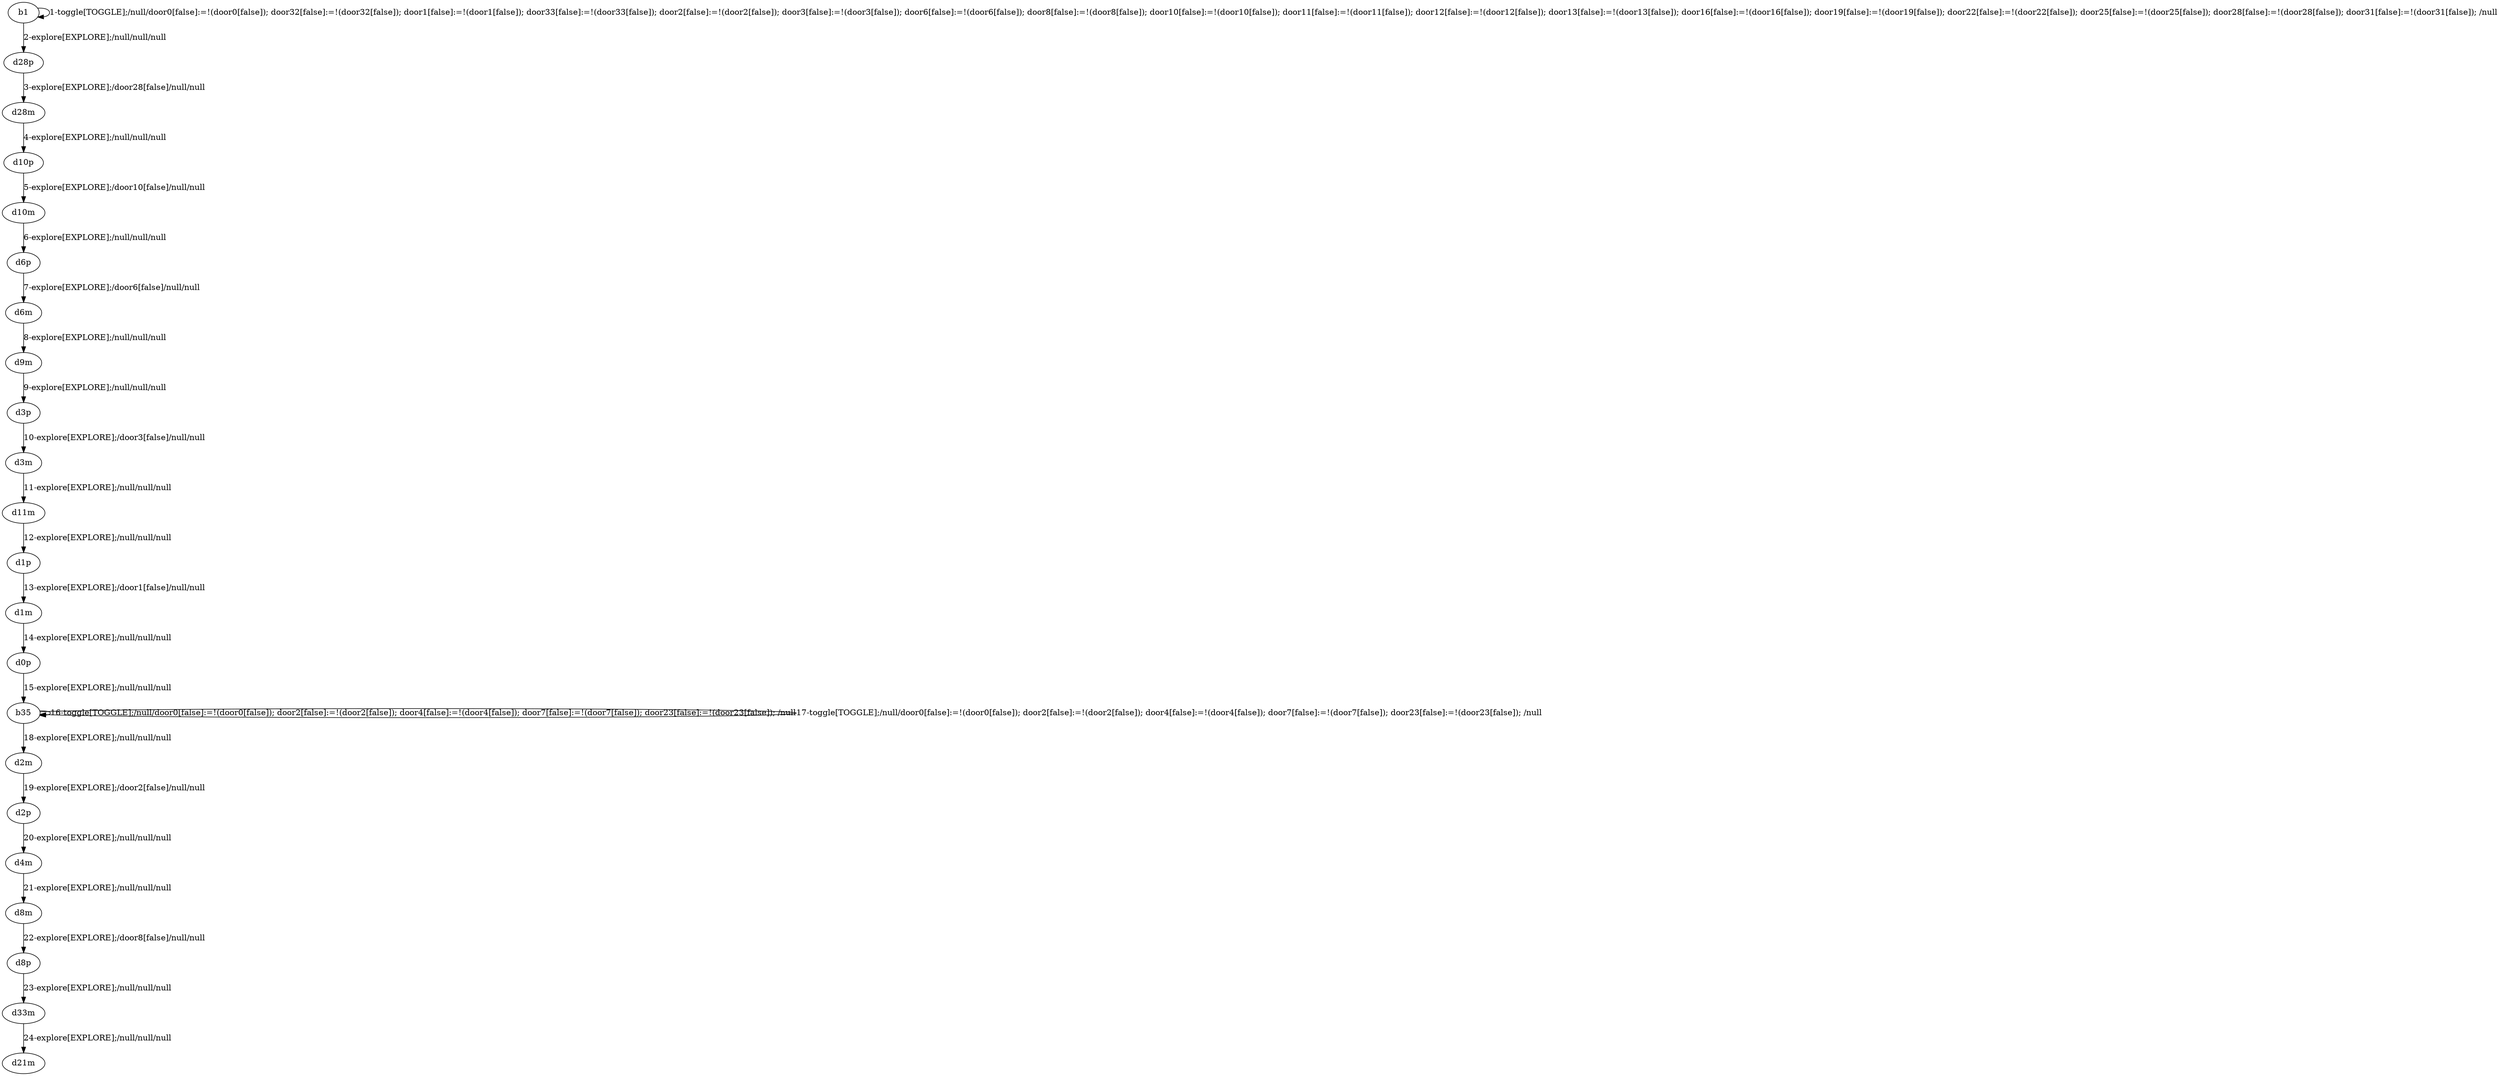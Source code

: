 # Total number of goals covered by this test: 2
# d33m --> d21m
# d8p --> d33m

digraph g {
"b1" -> "b1" [label = "1-toggle[TOGGLE];/null/door0[false]:=!(door0[false]); door32[false]:=!(door32[false]); door1[false]:=!(door1[false]); door33[false]:=!(door33[false]); door2[false]:=!(door2[false]); door3[false]:=!(door3[false]); door6[false]:=!(door6[false]); door8[false]:=!(door8[false]); door10[false]:=!(door10[false]); door11[false]:=!(door11[false]); door12[false]:=!(door12[false]); door13[false]:=!(door13[false]); door16[false]:=!(door16[false]); door19[false]:=!(door19[false]); door22[false]:=!(door22[false]); door25[false]:=!(door25[false]); door28[false]:=!(door28[false]); door31[false]:=!(door31[false]); /null"];
"b1" -> "d28p" [label = "2-explore[EXPLORE];/null/null/null"];
"d28p" -> "d28m" [label = "3-explore[EXPLORE];/door28[false]/null/null"];
"d28m" -> "d10p" [label = "4-explore[EXPLORE];/null/null/null"];
"d10p" -> "d10m" [label = "5-explore[EXPLORE];/door10[false]/null/null"];
"d10m" -> "d6p" [label = "6-explore[EXPLORE];/null/null/null"];
"d6p" -> "d6m" [label = "7-explore[EXPLORE];/door6[false]/null/null"];
"d6m" -> "d9m" [label = "8-explore[EXPLORE];/null/null/null"];
"d9m" -> "d3p" [label = "9-explore[EXPLORE];/null/null/null"];
"d3p" -> "d3m" [label = "10-explore[EXPLORE];/door3[false]/null/null"];
"d3m" -> "d11m" [label = "11-explore[EXPLORE];/null/null/null"];
"d11m" -> "d1p" [label = "12-explore[EXPLORE];/null/null/null"];
"d1p" -> "d1m" [label = "13-explore[EXPLORE];/door1[false]/null/null"];
"d1m" -> "d0p" [label = "14-explore[EXPLORE];/null/null/null"];
"d0p" -> "b35" [label = "15-explore[EXPLORE];/null/null/null"];
"b35" -> "b35" [label = "16-toggle[TOGGLE];/null/door0[false]:=!(door0[false]); door2[false]:=!(door2[false]); door4[false]:=!(door4[false]); door7[false]:=!(door7[false]); door23[false]:=!(door23[false]); /null"];
"b35" -> "b35" [label = "17-toggle[TOGGLE];/null/door0[false]:=!(door0[false]); door2[false]:=!(door2[false]); door4[false]:=!(door4[false]); door7[false]:=!(door7[false]); door23[false]:=!(door23[false]); /null"];
"b35" -> "d2m" [label = "18-explore[EXPLORE];/null/null/null"];
"d2m" -> "d2p" [label = "19-explore[EXPLORE];/door2[false]/null/null"];
"d2p" -> "d4m" [label = "20-explore[EXPLORE];/null/null/null"];
"d4m" -> "d8m" [label = "21-explore[EXPLORE];/null/null/null"];
"d8m" -> "d8p" [label = "22-explore[EXPLORE];/door8[false]/null/null"];
"d8p" -> "d33m" [label = "23-explore[EXPLORE];/null/null/null"];
"d33m" -> "d21m" [label = "24-explore[EXPLORE];/null/null/null"];
}